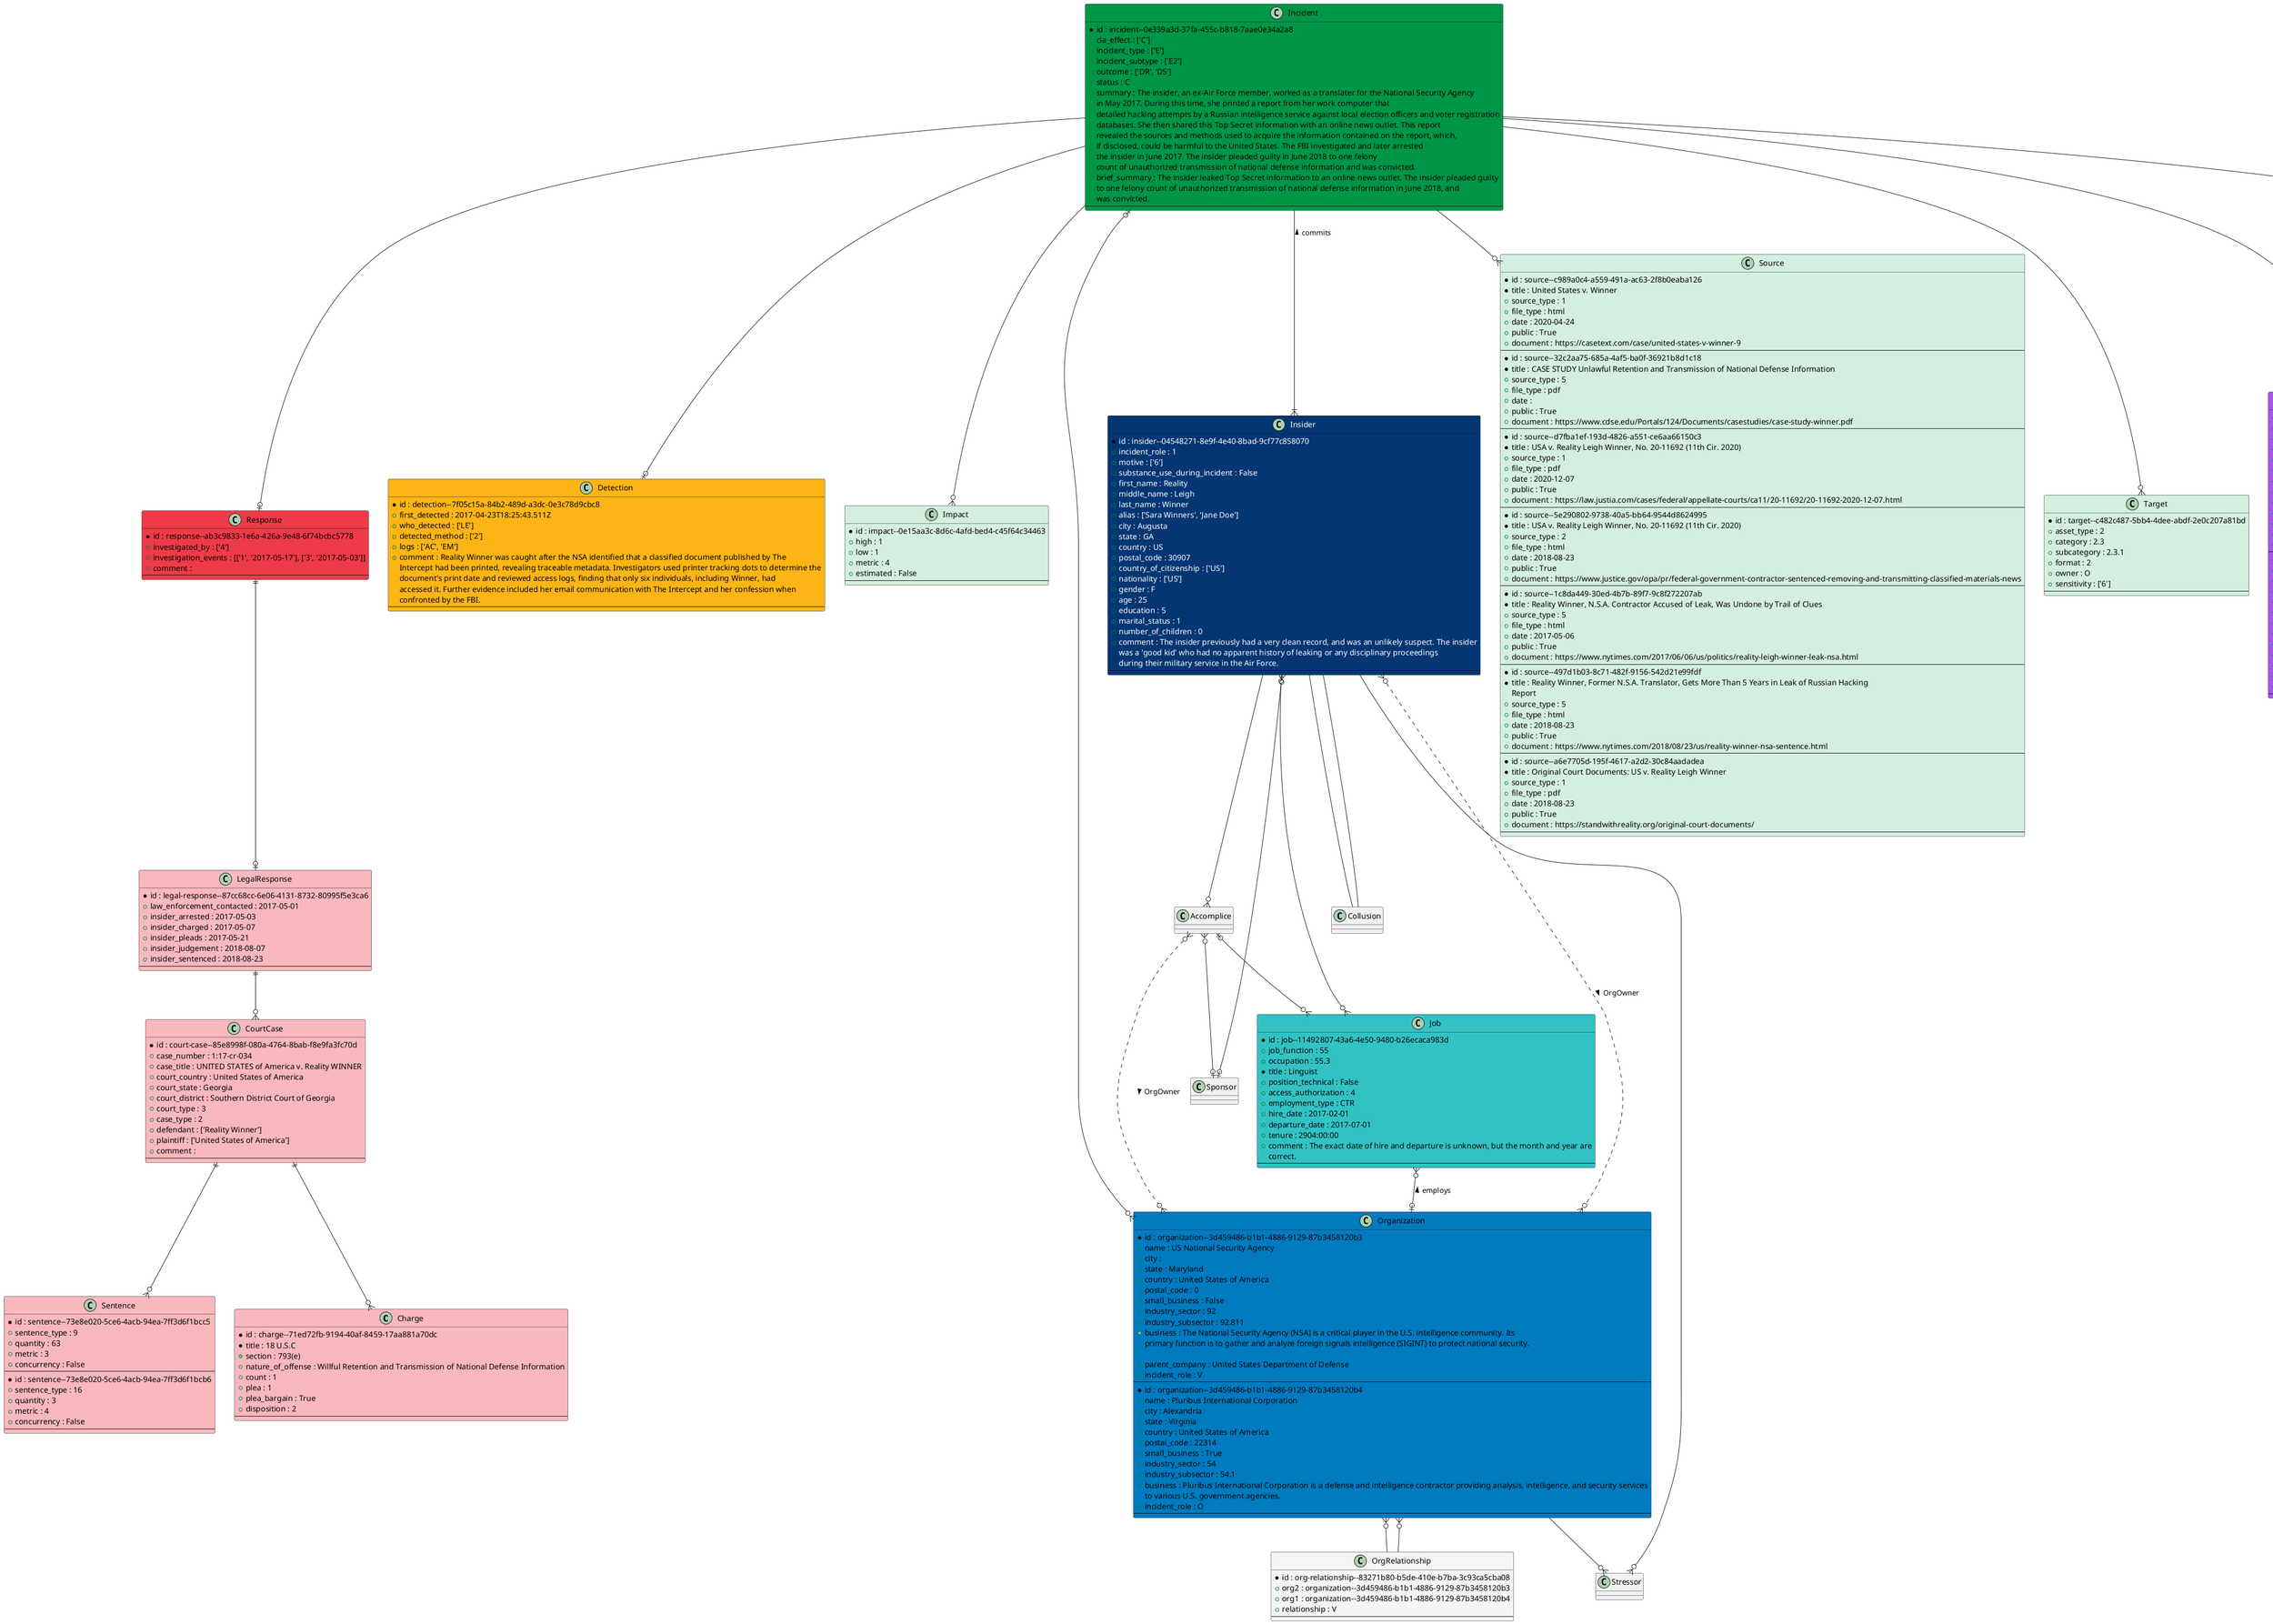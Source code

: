 @startuml IIDES

Class Charge #f9b8bd {
* id : charge--71ed72fb-9194-40af-8459-17aa881a70dc 
* title : 18 U.S.C 
+ section : 793(e) 
+ nature_of_offense : Willful Retention and Transmission of National Defense Information 
+ count : 1
+ plea : 1 
+ plea_bargain : True
+ disposition : 2 
---
}
Class CourtCase #f9b8bd {
* id : court-case--85e8998f-080a-4764-8bab-f8e9fa3fc70d 
+ case_number : 1:17-cr-034 
+ case_title : UNITED STATES of America v. Reality WINNER 
+ court_country : United States of America 
+ court_state : Georgia 
+ court_district : Southern District Court of Georgia 
+ court_type : 3 
+ case_type : 2 
+ defendant : ['Reality Winner']
+ plaintiff : ['United States of America']
+ comment : 
---
}
Class Detection #FDB515 {
* id : detection--7f05c15a-84b2-489d-a3dc-0e3c78d9cbc8 
+ first_detected : 2017-04-23T18:25:43.511Z 
+ who_detected : ['LE']
+ detected_method : ['2']
+ logs : ['AC', 'EM']
+ comment : Reality Winner was caught after the NSA identified that a classified document published by The 
Intercept had been printed, revealing traceable metadata. Investigators used printer tracking dots to determine the 
document's print date and reviewed access logs, finding that only six individuals, including Winner, had 
accessed it. Further evidence included her email communication with The Intercept and her confession when 
confronted by the FBI. 
---
}
Class Impact #D4EFDF {
* id : impact--0e15aa3c-8d6c-4afd-bed4-c45f64c34463 
+ high : 1
+ low : 1
+ metric : 4 
+ estimated : False
---
}
Class Incident #009647 {
* id : incident--0e339a3d-37fa-455c-b818-7aae0e34a2a8 
+ cia_effect : ['C']
+ incident_type : ['E']
+ incident_subtype : ['E2']
+ outcome : ['DR', 'DS']
+ status : C 
+ summary : The insider, an ex-Air Force member, worked as a translater for the National Security Agency 
in May 2017. During this time, she printed a report from her work computer that 
detailed hacking attempts by a Russian intelligence service against local election officers and voter registration 
databases. She then shared this Top Secret information with an online news outlet. This report 
revealed the sources and methods used to acquire the information contained on the report, which, 
if disclosed, could be harmful to the United States. The FBI investigated and later arrested 
the insider in June 2017. The insider pleaded guilty in June 2018 to one felony 
count of unauthorized transmission of national defense information and was convicted. 
+ brief_summary : The insider leaked Top Secret information to an online news outlet. The insider pleaded guilty 
to one felony count of unauthorized transmission of national defense information in June 2018, and 
was convicted. 
---
}
Class Insider #043673;text:white {
* id : insider--04548271-8e9f-4e40-8bad-9cf77c858070 
+ incident_role : 1 
+ motive : ['6']
+ substance_use_during_incident : False
+ first_name : Reality 
+ middle_name : Leigh 
+ last_name : Winner 
+ alias : ['Sara Winners', 'Jane Doe']
+ city : Augusta 
+ state : GA 
+ country : US 
+ postal_code : 30907
+ country_of_citizenship : ['US']
+ nationality : ['US']
+ gender : F 
+ age : 25
+ education : 5 
+ marital_status : 1 
+ number_of_children : 0
+ comment : The insider previously had a very clean record, and was an unlikely suspect. The insider 
was a 'good kid' who had no apparent history of leaking or any disciplinary proceedings 
during their military service in the Air Force. 
---
}
Class Job #33c2C4 {
* id : job--11492807-43a6-4e50-9480-b26ecaca983d 
+ job_function : 55 
+ occupation : 55.3 
* title : Linguist 
+ position_technical : False
+ access_authorization : 4 
+ employment_type : CTR 
+ hire_date : 2017-02-01 
+ departure_date : 2017-07-01 
+ tenure : 2904:00:00 
+ comment : The exact date of hire and departure is unknown, but the month and year are 
correct. 
---
}
Class LegalResponse #f9b8bd {
* id : legal-response--87cc68cc-6e06-4131-8732-80995f5e3ca6 
+ law_enforcement_contacted : 2017-05-01 
+ insider_arrested : 2017-05-03 
+ insider_charged : 2017-05-07 
+ insider_pleads : 2017-05-21 
+ insider_judgement : 2018-08-07 
+ insider_sentenced : 2018-08-23 
---
}
Class Organization #007BC0 {
* id : organization--3d459486-b1b1-4886-9129-87b3458120b3 
+ name : US National Security Agency 
+ city : 
+ state : Maryland 
+ country : United States of America 
+ postal_code : 0
+ small_business : False
+ industry_sector : 92 
+ industry_subsector : 92.811 
+ business : The National Security Agency (NSA) is a critical player in the U.S. intelligence community. Its 
primary function is to gather and analyze foreign signals intelligence (SIGINT) to protect national security. 

+ parent_company : United States Department of Defense 
+ incident_role : V 
---
}
Class Organization #007BC0 {
* id : organization--3d459486-b1b1-4886-9129-87b3458120b4 
+ name : Pluribus International Corporation 
+ city : Alexandria 
+ state : Virginia 
+ country : United States of America 
+ postal_code : 22314
+ small_business : True
+ industry_sector : 54 
+ industry_subsector : 54.1 
+ business : Pluribus International Corporation is a defense and intelligence contractor providing analysis, intelligence, and security services 
to various U.S. government agencies. 
+ incident_role : O 
---
}
Class OrgRelationship #F5F5F5 {
* id : org-relationship--83271b80-b5de-410e-b7ba-3c93ca5cba08 
+ org2 : organization--3d459486-b1b1-4886-9129-87b3458120b3 
+ org1 : organization--3d459486-b1b1-4886-9129-87b3458120b4 
+ relationship : V 
---
}
Class Response #EF3A47 {
* id : response--ab3c9833-1e6a-426a-9e48-6f74bcbc5778 
+ investigated_by : ['4']
+ investigation_events : [['1', '2017-05-17'], ['3', '2017-05-03']]
+ comment : 
---
}
Class Sentence #f9b8bd {
* id : sentence--73e8e020-5ce6-4acb-94ea-7ff3d6f1bcc5 
+ sentence_type : 9 
+ quantity : 63
+ metric : 3 
+ concurrency : False
---
}
Class Sentence #f9b8bd {
* id : sentence--73e8e020-5ce6-4acb-94ea-7ff3d6f1bcb6 
+ sentence_type : 16 
+ quantity : 3
+ metric : 4 
+ concurrency : False
---
}
Class Source #D4EFDF {
* id : source--c989a0c4-a559-491a-ac63-2f8b0eaba126 
* title : United States v. Winner 
+ source_type : 1 
+ file_type : html 
+ date : 2020-04-24 
+ public : True
+ document : https://casetext.com/case/united-states-v-winner-9 
---
}
Class Source #D4EFDF {
* id : source--32c2aa75-685a-4af5-ba0f-36921b8d1c18 
* title : CASE STUDY Unlawful Retention and Transmission of National Defense Information 
+ source_type : 5 
+ file_type : pdf 
+ date : 
+ public : True
+ document : https://www.cdse.edu/Portals/124/Documents/casestudies/case-study-winner.pdf 
---
}
Class Source #D4EFDF {
* id : source--d7fba1ef-193d-4826-a551-ce6aa66150c3 
* title : USA v. Reality Leigh Winner, No. 20-11692 (11th Cir. 2020) 
+ source_type : 1 
+ file_type : pdf 
+ date : 2020-12-07 
+ public : True
+ document : https://law.justia.com/cases/federal/appellate-courts/ca11/20-11692/20-11692-2020-12-07.html 
---
}
Class Source #D4EFDF {
* id : source--5e290802-9738-40a5-bb64-9544d8624995 
* title : USA v. Reality Leigh Winner, No. 20-11692 (11th Cir. 2020) 
+ source_type : 2 
+ file_type : html 
+ date : 2018-08-23 
+ public : True
+ document : https://www.justice.gov/opa/pr/federal-government-contractor-sentenced-removing-and-transmitting-classified-materials-news 
---
}
Class Source #D4EFDF {
* id : source--1c8da449-30ed-4b7b-89f7-9c8f272207ab 
* title : Reality Winner, N.S.A. Contractor Accused of Leak, Was Undone by Trail of Clues 
+ source_type : 5 
+ file_type : html 
+ date : 2017-05-06 
+ public : True
+ document : https://www.nytimes.com/2017/06/06/us/politics/reality-leigh-winner-leak-nsa.html 
---
}
Class Source #D4EFDF {
* id : source--497d1b03-8c71-482f-9156-542d21e99fdf 
* title : Reality Winner, Former N.S.A. Translator, Gets More Than 5 Years in Leak of Russian Hacking 
Report 
+ source_type : 5 
+ file_type : html 
+ date : 2018-08-23 
+ public : True
+ document : https://www.nytimes.com/2018/08/23/us/reality-winner-nsa-sentence.html 
---
}
Class Source #D4EFDF {
* id : source--a6e7705d-195f-4617-a2d2-30c84aadadea 
* title : Original Court Documents: US v. Reality Leigh Winner 
+ source_type : 1 
+ file_type : pdf 
+ date : 2018-08-23 
+ public : True
+ document : https://standwithreality.org/original-court-documents/ 
---
}
Class Target #D4EFDF {
* id : target--c482c487-5bb4-4dee-abdf-2e0c207a81bd 
+ asset_type : 2 
+ category : 2.3 
+ subcategory : 2.3.1 
+ format : 2 
+ owner : O 
+ sensitivity : ['6']
---
}
Class TTP #A456ED {
* id : ttp--aabe47dc-fecb-43f9-bf77-361b06504789 
+ date : 2017-03-09T12:00:00.000Z 
+ sequence_num : 1
+ observed : False
+ number_of_times : 1
+ ttp_vocab : IIDES 
+ tactic : 7 
+ technique : 7.1 
+ location : 1 
+ hours : 1 
+ device : ['1', '9']
+ channel : ['9']
+ description : Winner printed and improperly removed classified intelligence reporting. 
---
}
Class TTP #A456ED {
* id : ttp--aabe47dc-fecb-43f9-bf77-361b06504789 
+ date : 2017-03-09T12:00:00.000Z 
+ sequence_num : 2
+ observed : False
+ number_of_times : 1
+ ttp_vocab : IIDES 
+ tactic : 7 
+ technique : 7.3 
+ location : on-site 
+ hours : During work hours 
+ device : ['1', '9']
+ channel : ['9']
+ description : Winner printed and improperly removed classified intelligence reporting. 
---
}


    Insider --o{ Accomplice
    Incident --|{ Insider : commits <
    Accomplice |o--o{ Job
    Job }o--o| Organization : employs <
    Insider |o--o{ Job
    Organization }o--o| Incident
    Organization }o-- OrgRelationship
    OrgRelationship --o{ Organization
    Insider }o--o| Sponsor
    Accomplice }o--o| Sponsor
    Insider }o..o{ Organization : OrgOwner >
    Accomplice }o..o{ Organization : OrgOwner >
    Insider -- Collusion
    Collusion -- Insider
    Incident --o{ Impact
    Incident --o{ Target
    Incident --o{ Source
    Incident --o{ Note
    CourtCase ||--o{ Charge
    CourtCase ||--o{ Sentence
    Incident --o| Detection
    Incident --o| Response
    Response ||--o| LegalResponse
    LegalResponse ||--o{ CourtCase
    Organization --o{ Stressor
    Stressor }o-- Insider
    Incident --o{ TTP
@enduml
